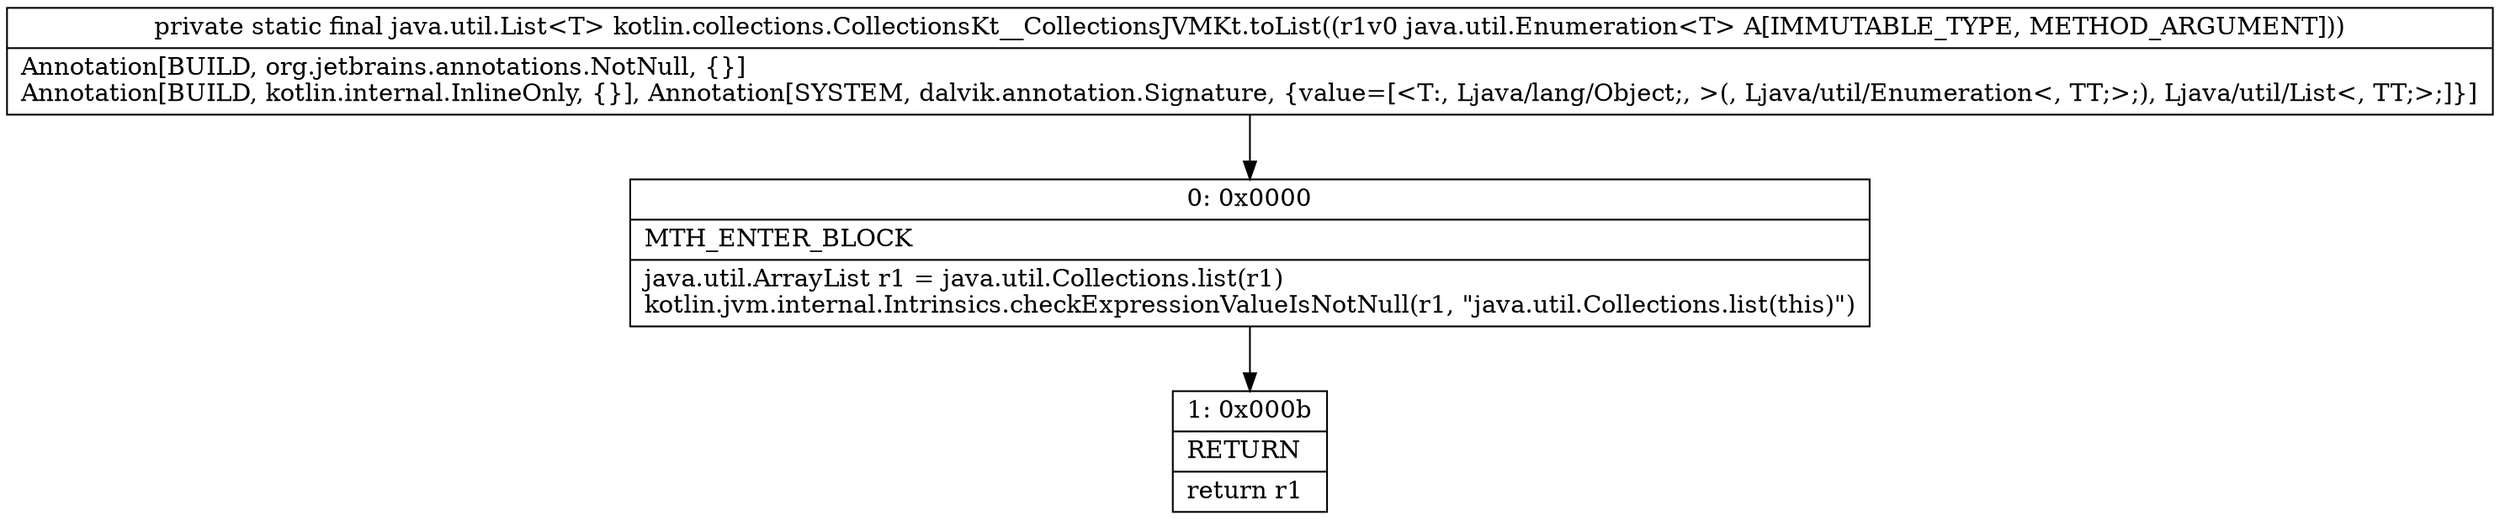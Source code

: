 digraph "CFG forkotlin.collections.CollectionsKt__CollectionsJVMKt.toList(Ljava\/util\/Enumeration;)Ljava\/util\/List;" {
Node_0 [shape=record,label="{0\:\ 0x0000|MTH_ENTER_BLOCK\l|java.util.ArrayList r1 = java.util.Collections.list(r1)\lkotlin.jvm.internal.Intrinsics.checkExpressionValueIsNotNull(r1, \"java.util.Collections.list(this)\")\l}"];
Node_1 [shape=record,label="{1\:\ 0x000b|RETURN\l|return r1\l}"];
MethodNode[shape=record,label="{private static final java.util.List\<T\> kotlin.collections.CollectionsKt__CollectionsJVMKt.toList((r1v0 java.util.Enumeration\<T\> A[IMMUTABLE_TYPE, METHOD_ARGUMENT]))  | Annotation[BUILD, org.jetbrains.annotations.NotNull, \{\}]\lAnnotation[BUILD, kotlin.internal.InlineOnly, \{\}], Annotation[SYSTEM, dalvik.annotation.Signature, \{value=[\<T:, Ljava\/lang\/Object;, \>(, Ljava\/util\/Enumeration\<, TT;\>;), Ljava\/util\/List\<, TT;\>;]\}]\l}"];
MethodNode -> Node_0;
Node_0 -> Node_1;
}

